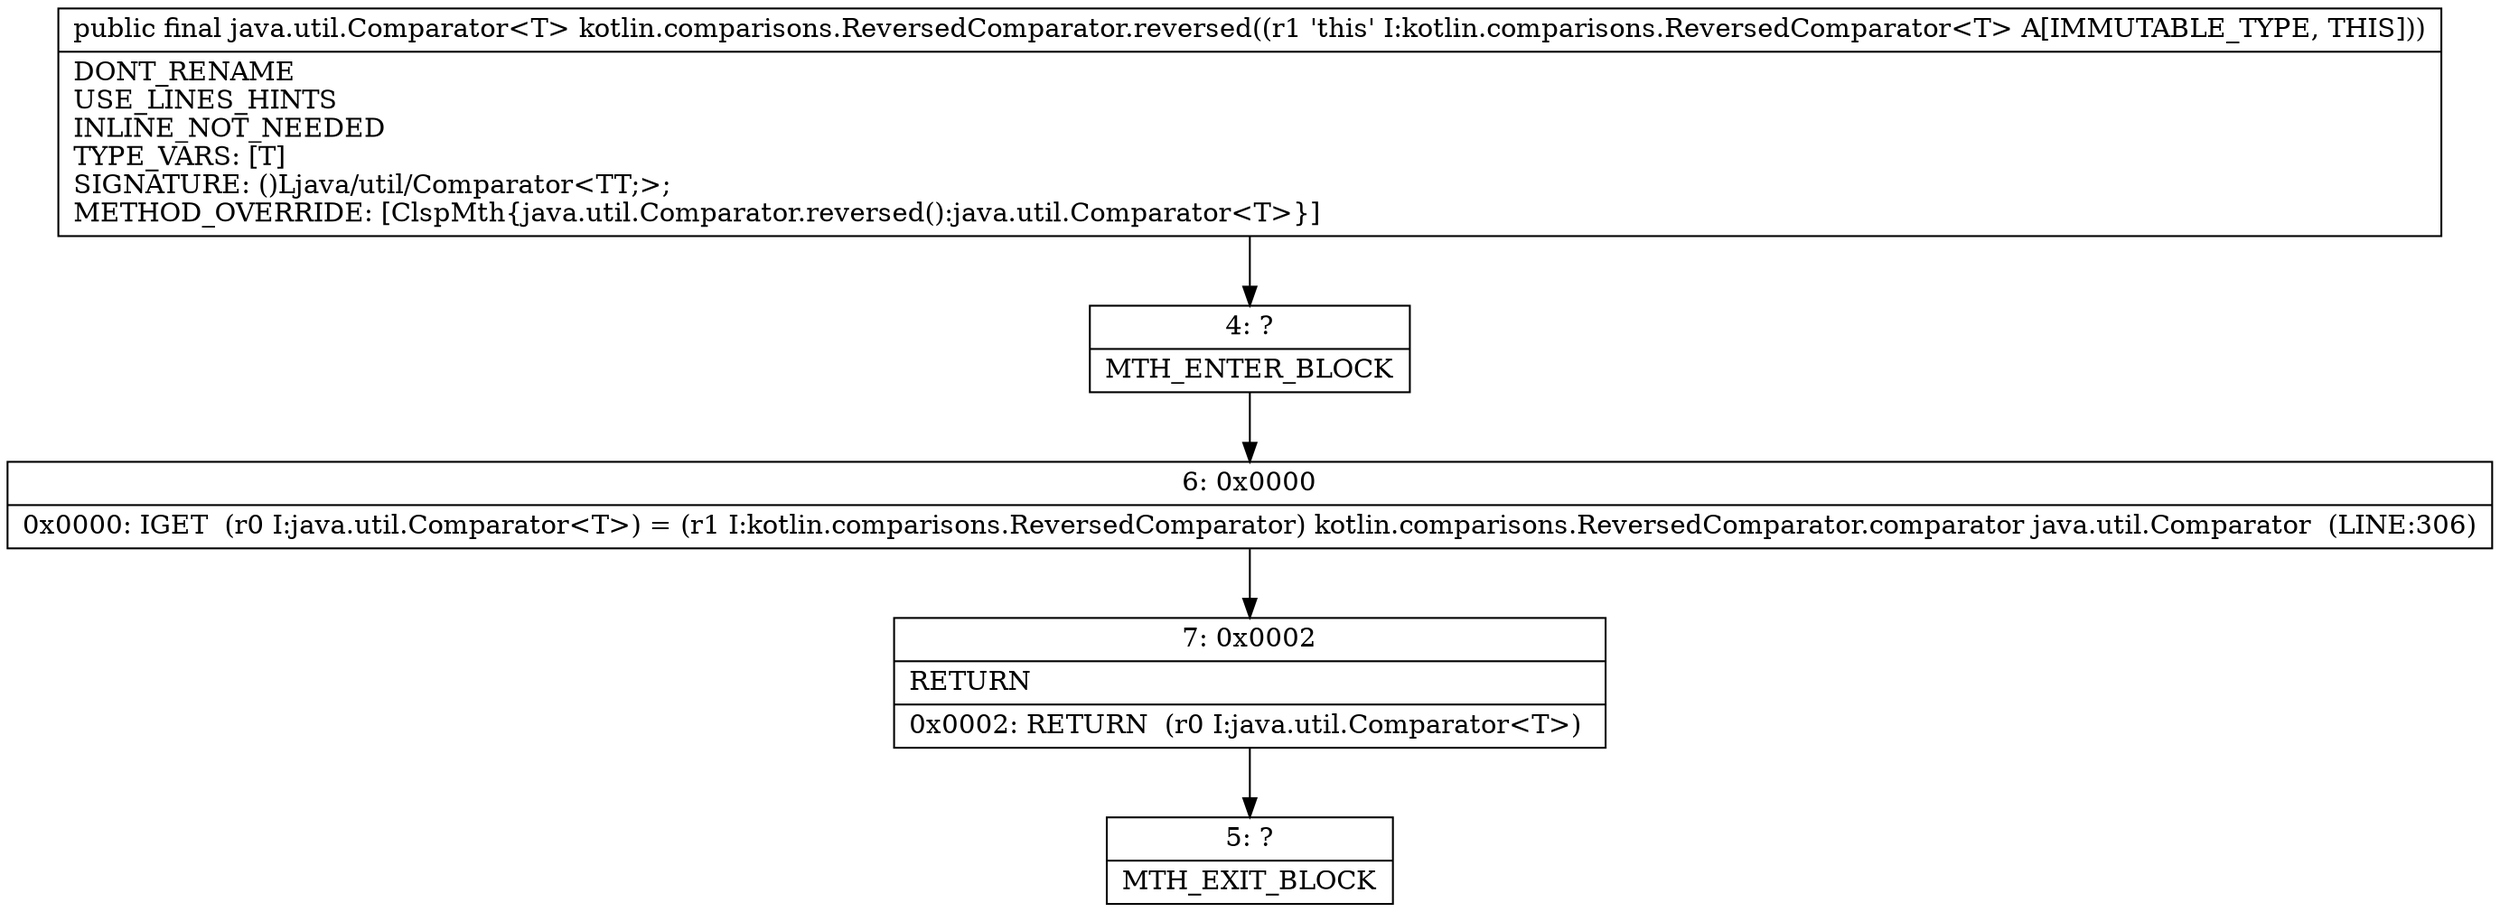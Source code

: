 digraph "CFG forkotlin.comparisons.ReversedComparator.reversed()Ljava\/util\/Comparator;" {
Node_4 [shape=record,label="{4\:\ ?|MTH_ENTER_BLOCK\l}"];
Node_6 [shape=record,label="{6\:\ 0x0000|0x0000: IGET  (r0 I:java.util.Comparator\<T\>) = (r1 I:kotlin.comparisons.ReversedComparator) kotlin.comparisons.ReversedComparator.comparator java.util.Comparator  (LINE:306)\l}"];
Node_7 [shape=record,label="{7\:\ 0x0002|RETURN\l|0x0002: RETURN  (r0 I:java.util.Comparator\<T\>) \l}"];
Node_5 [shape=record,label="{5\:\ ?|MTH_EXIT_BLOCK\l}"];
MethodNode[shape=record,label="{public final java.util.Comparator\<T\> kotlin.comparisons.ReversedComparator.reversed((r1 'this' I:kotlin.comparisons.ReversedComparator\<T\> A[IMMUTABLE_TYPE, THIS]))  | DONT_RENAME\lUSE_LINES_HINTS\lINLINE_NOT_NEEDED\lTYPE_VARS: [T]\lSIGNATURE: ()Ljava\/util\/Comparator\<TT;\>;\lMETHOD_OVERRIDE: [ClspMth\{java.util.Comparator.reversed():java.util.Comparator\<T\>\}]\l}"];
MethodNode -> Node_4;Node_4 -> Node_6;
Node_6 -> Node_7;
Node_7 -> Node_5;
}

